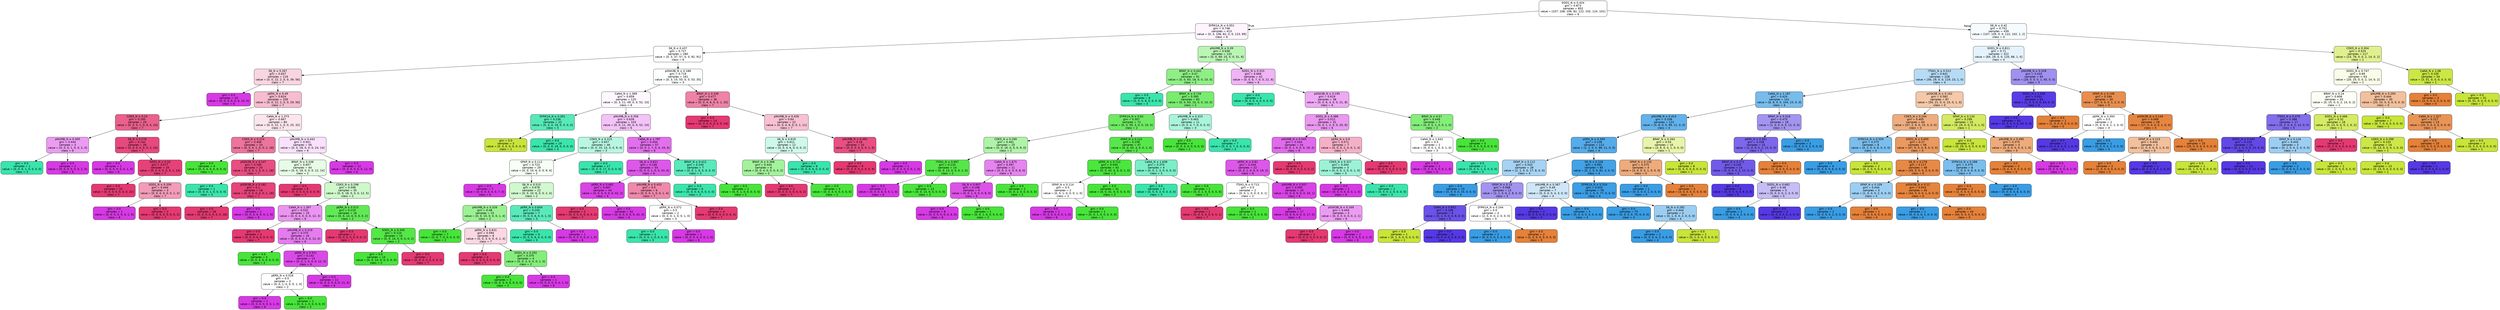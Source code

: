 digraph Tree {
node [shape=box, style="filled, rounded", color="black", fontname=helvetica] ;
edge [fontname=helvetica] ;
0 [label=<SOD1_N &le; 0.424<br/>gini = 0.873<br/>samples = 852<br/>value = [107, 108, 106, 82, 122, 102, 124, 101]<br/>class = 6>, fillcolor="#fffeff"] ;
1 [label=<DYRK1A_N &le; 0.551<br/>gini = 0.748<br/>samples = 413<br/>value = [0, 3, 106, 82, 0, 0, 123, 99]<br/>class = 6>, fillcolor="#fdf4fe"] ;
0 -> 1 [labeldistance=2.5, labelangle=45, headlabel="True"] ;
2 [label=<S6_N &le; 0.437<br/>gini = 0.727<br/>samples = 280<br/>value = [0, 3, 37, 57, 0, 0, 92, 91]<br/>class = 6>, fillcolor="#fffeff"] ;
1 -> 2 ;
3 [label=<S6_N &le; 0.267<br/>gini = 0.637<br/>samples = 119<br/>value = [0, 0, 22, 2, 0, 0, 39, 56]<br/>class = 7>, fillcolor="#f9d5e1"] ;
2 -> 3 ;
4 [label=<gini = 0.0<br/>samples = 10<br/>value = [0, 0, 0, 0, 0, 0, 10, 0]<br/>class = 6>, fillcolor="#d739e5"] ;
3 -> 4 ;
5 [label=<pERK_N &le; 0.49<br/>gini = 0.624<br/>samples = 109<br/>value = [0, 0, 22, 2, 0, 0, 29, 56]<br/>class = 7>, fillcolor="#f6bccf"] ;
3 -> 5 ;
6 [label=<CDK5_N &le; 0.24<br/>gini = 0.295<br/>samples = 29<br/>value = [0, 0, 0, 1, 0, 0, 4, 24]<br/>class = 7>, fillcolor="#ea618e"] ;
5 -> 6 ;
7 [label=<pNUMB_N &le; 0.305<br/>gini = 0.444<br/>samples = 3<br/>value = [0, 0, 0, 1, 0, 0, 2, 0]<br/>class = 6>, fillcolor="#eb9cf2"] ;
6 -> 7 ;
8 [label=<gini = 0.0<br/>samples = 1<br/>value = [0, 0, 0, 1, 0, 0, 0, 0]<br/>class = 3>, fillcolor="#39e5ac"] ;
7 -> 8 ;
9 [label=<gini = 0.0<br/>samples = 2<br/>value = [0, 0, 0, 0, 0, 0, 2, 0]<br/>class = 6>, fillcolor="#d739e5"] ;
7 -> 9 ;
10 [label=<S6_N &le; 0.278<br/>gini = 0.142<br/>samples = 26<br/>value = [0, 0, 0, 0, 0, 0, 2, 24]<br/>class = 7>, fillcolor="#e7497e"] ;
6 -> 10 ;
11 [label=<gini = 0.0<br/>samples = 1<br/>value = [0, 0, 0, 0, 0, 0, 1, 0]<br/>class = 6>, fillcolor="#d739e5"] ;
10 -> 11 ;
12 [label=<SOD1_N &le; 0.33<br/>gini = 0.077<br/>samples = 25<br/>value = [0, 0, 0, 0, 0, 0, 1, 24]<br/>class = 7>, fillcolor="#e64178"] ;
10 -> 12 ;
13 [label=<gini = 0.0<br/>samples = 22<br/>value = [0, 0, 0, 0, 0, 0, 0, 22]<br/>class = 7>, fillcolor="#e53972"] ;
12 -> 13 ;
14 [label=<SOD1_N &le; 0.339<br/>gini = 0.444<br/>samples = 3<br/>value = [0, 0, 0, 0, 0, 0, 1, 2]<br/>class = 7>, fillcolor="#f29cb8"] ;
12 -> 14 ;
15 [label=<gini = 0.0<br/>samples = 1<br/>value = [0, 0, 0, 0, 0, 0, 1, 0]<br/>class = 6>, fillcolor="#d739e5"] ;
14 -> 15 ;
16 [label=<gini = 0.0<br/>samples = 2<br/>value = [0, 0, 0, 0, 0, 0, 0, 2]<br/>class = 7>, fillcolor="#e53972"] ;
14 -> 16 ;
17 [label=<CaNA_N &le; 1.373<br/>gini = 0.667<br/>samples = 80<br/>value = [0, 0, 22, 1, 0, 0, 25, 32]<br/>class = 7>, fillcolor="#fce6ed"] ;
5 -> 17 ;
18 [label=<CDK5_N &le; 0.224<br/>gini = 0.406<br/>samples = 24<br/>value = [0, 0, 4, 1, 0, 0, 1, 18]<br/>class = 7>, fillcolor="#ed749c"] ;
17 -> 18 ;
19 [label=<gini = 0.0<br/>samples = 4<br/>value = [0, 0, 4, 0, 0, 0, 0, 0]<br/>class = 2>, fillcolor="#47e539"] ;
18 -> 19 ;
20 [label=<pGSK3B_N &le; 0.147<br/>gini = 0.185<br/>samples = 20<br/>value = [0, 0, 0, 1, 0, 0, 1, 18]<br/>class = 7>, fillcolor="#e84e81"] ;
18 -> 20 ;
21 [label=<gini = 0.0<br/>samples = 1<br/>value = [0, 0, 0, 1, 0, 0, 0, 0]<br/>class = 3>, fillcolor="#39e5ac"] ;
20 -> 21 ;
22 [label=<pGSK3B_N &le; 0.182<br/>gini = 0.1<br/>samples = 19<br/>value = [0, 0, 0, 0, 0, 0, 1, 18]<br/>class = 7>, fillcolor="#e6447a"] ;
20 -> 22 ;
23 [label=<gini = 0.0<br/>samples = 18<br/>value = [0, 0, 0, 0, 0, 0, 0, 18]<br/>class = 7>, fillcolor="#e53972"] ;
22 -> 23 ;
24 [label=<gini = 0.0<br/>samples = 1<br/>value = [0, 0, 0, 0, 0, 0, 1, 0]<br/>class = 6>, fillcolor="#d739e5"] ;
22 -> 24 ;
25 [label=<pNUMB_N &le; 0.442<br/>gini = 0.651<br/>samples = 56<br/>value = [0, 0, 18, 0, 0, 0, 24, 14]<br/>class = 6>, fillcolor="#f9e0fb"] ;
17 -> 25 ;
26 [label=<BRAF_N &le; 0.338<br/>gini = 0.657<br/>samples = 44<br/>value = [0, 0, 18, 0, 0, 0, 12, 14]<br/>class = 2>, fillcolor="#e6fce5"] ;
25 -> 26 ;
27 [label=<gini = 0.0<br/>samples = 9<br/>value = [0, 0, 0, 0, 0, 0, 0, 9]<br/>class = 7>, fillcolor="#e53972"] ;
26 -> 27 ;
28 [label=<CDK5_N &le; 0.298<br/>gini = 0.598<br/>samples = 35<br/>value = [0, 0, 18, 0, 0, 0, 12, 5]<br/>class = 2>, fillcolor="#cff8cb"] ;
26 -> 28 ;
29 [label=<CaNA_N &le; 1.397<br/>gini = 0.532<br/>samples = 19<br/>value = [0, 0, 4, 0, 0, 0, 12, 3]<br/>class = 6>, fillcolor="#ea95f1"] ;
28 -> 29 ;
30 [label=<gini = 0.0<br/>samples = 3<br/>value = [0, 0, 0, 0, 0, 0, 0, 3]<br/>class = 7>, fillcolor="#e53972"] ;
29 -> 30 ;
31 [label=<pNUMB_N &le; 0.319<br/>gini = 0.375<br/>samples = 16<br/>value = [0, 0, 4, 0, 0, 0, 12, 0]<br/>class = 6>, fillcolor="#e47bee"] ;
29 -> 31 ;
32 [label=<gini = 0.0<br/>samples = 3<br/>value = [0, 0, 3, 0, 0, 0, 0, 0]<br/>class = 2>, fillcolor="#47e539"] ;
31 -> 32 ;
33 [label=<pERK_N &le; 0.551<br/>gini = 0.142<br/>samples = 13<br/>value = [0, 0, 1, 0, 0, 0, 12, 0]<br/>class = 6>, fillcolor="#da49e7"] ;
31 -> 33 ;
34 [label=<pERK_N &le; 0.526<br/>gini = 0.5<br/>samples = 2<br/>value = [0, 0, 1, 0, 0, 0, 1, 0]<br/>class = 2>, fillcolor="#ffffff"] ;
33 -> 34 ;
35 [label=<gini = 0.0<br/>samples = 1<br/>value = [0, 0, 0, 0, 0, 0, 1, 0]<br/>class = 6>, fillcolor="#d739e5"] ;
34 -> 35 ;
36 [label=<gini = 0.0<br/>samples = 1<br/>value = [0, 0, 1, 0, 0, 0, 0, 0]<br/>class = 2>, fillcolor="#47e539"] ;
34 -> 36 ;
37 [label=<gini = 0.0<br/>samples = 11<br/>value = [0, 0, 0, 0, 0, 0, 11, 0]<br/>class = 6>, fillcolor="#d739e5"] ;
33 -> 37 ;
38 [label=<pERK_N &le; 0.513<br/>gini = 0.219<br/>samples = 16<br/>value = [0, 0, 14, 0, 0, 0, 0, 2]<br/>class = 2>, fillcolor="#61e955"] ;
28 -> 38 ;
39 [label=<gini = 0.0<br/>samples = 1<br/>value = [0, 0, 0, 0, 0, 0, 0, 1]<br/>class = 7>, fillcolor="#e53972"] ;
38 -> 39 ;
40 [label=<SOD1_N &le; 0.345<br/>gini = 0.124<br/>samples = 15<br/>value = [0, 0, 14, 0, 0, 0, 0, 1]<br/>class = 2>, fillcolor="#54e747"] ;
38 -> 40 ;
41 [label=<gini = 0.0<br/>samples = 14<br/>value = [0, 0, 14, 0, 0, 0, 0, 0]<br/>class = 2>, fillcolor="#47e539"] ;
40 -> 41 ;
42 [label=<gini = 0.0<br/>samples = 1<br/>value = [0, 0, 0, 0, 0, 0, 0, 1]<br/>class = 7>, fillcolor="#e53972"] ;
40 -> 42 ;
43 [label=<gini = 0.0<br/>samples = 12<br/>value = [0, 0, 0, 0, 0, 0, 12, 0]<br/>class = 6>, fillcolor="#d739e5"] ;
25 -> 43 ;
44 [label=<pGSK3B_N &le; 0.188<br/>gini = 0.719<br/>samples = 161<br/>value = [0, 3, 15, 55, 0, 0, 53, 35]<br/>class = 3>, fillcolor="#fbfffd"] ;
2 -> 44 ;
45 [label=<CaNA_N &le; 1.369<br/>gini = 0.659<br/>samples = 125<br/>value = [0, 3, 11, 49, 0, 0, 52, 10]<br/>class = 6>, fillcolor="#fdf7fe"] ;
44 -> 45 ;
46 [label=<DYRK1A_N &le; 0.301<br/>gini = 0.236<br/>samples = 22<br/>value = [0, 3, 0, 19, 0, 0, 0, 0]<br/>class = 3>, fillcolor="#58e9b9"] ;
45 -> 46 ;
47 [label=<gini = 0.0<br/>samples = 3<br/>value = [0, 3, 0, 0, 0, 0, 0, 0]<br/>class = 1>, fillcolor="#c8e539"] ;
46 -> 47 ;
48 [label=<gini = 0.0<br/>samples = 19<br/>value = [0, 0, 0, 19, 0, 0, 0, 0]<br/>class = 3>, fillcolor="#39e5ac"] ;
46 -> 48 ;
49 [label=<pNUMB_N &le; 0.356<br/>gini = 0.639<br/>samples = 103<br/>value = [0, 0, 11, 30, 0, 0, 52, 10]<br/>class = 6>, fillcolor="#f3c3f7"] ;
45 -> 49 ;
50 [label=<CDK5_N &le; 0.315<br/>gini = 0.657<br/>samples = 46<br/>value = [0, 0, 10, 23, 0, 0, 9, 4]<br/>class = 3>, fillcolor="#b8f6e1"] ;
49 -> 50 ;
51 [label=<GFAP_N &le; 0.112<br/>gini = 0.723<br/>samples = 29<br/>value = [0, 0, 10, 6, 0, 0, 9, 4]<br/>class = 2>, fillcolor="#f6fef5"] ;
50 -> 51 ;
52 [label=<gini = 0.0<br/>samples = 7<br/>value = [0, 0, 0, 0, 0, 0, 7, 0]<br/>class = 6>, fillcolor="#d739e5"] ;
51 -> 52 ;
53 [label=<S6_N &le; 0.515<br/>gini = 0.678<br/>samples = 22<br/>value = [0, 0, 10, 6, 0, 0, 2, 4]<br/>class = 2>, fillcolor="#d1f8ce"] ;
51 -> 53 ;
54 [label=<pNUMB_N &le; 0.326<br/>gini = 0.48<br/>samples = 15<br/>value = [0, 0, 10, 0, 0, 0, 1, 4]<br/>class = 2>, fillcolor="#9bf193"] ;
53 -> 54 ;
55 [label=<gini = 0.0<br/>samples = 7<br/>value = [0, 0, 7, 0, 0, 0, 0, 0]<br/>class = 2>, fillcolor="#47e539"] ;
54 -> 55 ;
56 [label=<pERK_N &le; 0.631<br/>gini = 0.594<br/>samples = 8<br/>value = [0, 0, 3, 0, 0, 0, 1, 4]<br/>class = 7>, fillcolor="#fad7e3"] ;
54 -> 56 ;
57 [label=<gini = 0.0<br/>samples = 4<br/>value = [0, 0, 0, 0, 0, 0, 0, 4]<br/>class = 7>, fillcolor="#e53972"] ;
56 -> 57 ;
58 [label=<SOD1_N &le; 0.292<br/>gini = 0.375<br/>samples = 4<br/>value = [0, 0, 3, 0, 0, 0, 1, 0]<br/>class = 2>, fillcolor="#84ee7b"] ;
56 -> 58 ;
59 [label=<gini = 0.0<br/>samples = 3<br/>value = [0, 0, 3, 0, 0, 0, 0, 0]<br/>class = 2>, fillcolor="#47e539"] ;
58 -> 59 ;
60 [label=<gini = 0.0<br/>samples = 1<br/>value = [0, 0, 0, 0, 0, 0, 1, 0]<br/>class = 6>, fillcolor="#d739e5"] ;
58 -> 60 ;
61 [label=<pERK_N &le; 0.654<br/>gini = 0.245<br/>samples = 7<br/>value = [0, 0, 0, 6, 0, 0, 1, 0]<br/>class = 3>, fillcolor="#5ae9ba"] ;
53 -> 61 ;
62 [label=<gini = 0.0<br/>samples = 6<br/>value = [0, 0, 0, 6, 0, 0, 0, 0]<br/>class = 3>, fillcolor="#39e5ac"] ;
61 -> 62 ;
63 [label=<gini = 0.0<br/>samples = 1<br/>value = [0, 0, 0, 0, 0, 0, 1, 0]<br/>class = 6>, fillcolor="#d739e5"] ;
61 -> 63 ;
64 [label=<gini = 0.0<br/>samples = 17<br/>value = [0, 0, 0, 17, 0, 0, 0, 0]<br/>class = 3>, fillcolor="#39e5ac"] ;
50 -> 64 ;
65 [label=<CaNA_N &le; 1.787<br/>gini = 0.404<br/>samples = 57<br/>value = [0, 0, 1, 7, 0, 0, 43, 6]<br/>class = 6>, fillcolor="#e270ec"] ;
49 -> 65 ;
66 [label=<S6_N &le; 0.621<br/>gini = 0.246<br/>samples = 50<br/>value = [0, 0, 0, 1, 0, 0, 43, 6]<br/>class = 6>, fillcolor="#dd58e9"] ;
65 -> 66 ;
67 [label=<pERK_N &le; 0.482<br/>gini = 0.087<br/>samples = 44<br/>value = [0, 0, 0, 0, 0, 0, 42, 2]<br/>class = 6>, fillcolor="#d942e6"] ;
66 -> 67 ;
68 [label=<gini = 0.0<br/>samples = 2<br/>value = [0, 0, 0, 0, 0, 0, 0, 2]<br/>class = 7>, fillcolor="#e53972"] ;
67 -> 68 ;
69 [label=<gini = 0.0<br/>samples = 42<br/>value = [0, 0, 0, 0, 0, 0, 42, 0]<br/>class = 6>, fillcolor="#d739e5"] ;
67 -> 69 ;
70 [label=<pNUMB_N &le; 0.433<br/>gini = 0.5<br/>samples = 6<br/>value = [0, 0, 0, 1, 0, 0, 1, 4]<br/>class = 7>, fillcolor="#ef88aa"] ;
66 -> 70 ;
71 [label=<pERK_N &le; 0.572<br/>gini = 0.5<br/>samples = 2<br/>value = [0, 0, 0, 1, 0, 0, 1, 0]<br/>class = 3>, fillcolor="#ffffff"] ;
70 -> 71 ;
72 [label=<gini = 0.0<br/>samples = 1<br/>value = [0, 0, 0, 1, 0, 0, 0, 0]<br/>class = 3>, fillcolor="#39e5ac"] ;
71 -> 72 ;
73 [label=<gini = 0.0<br/>samples = 1<br/>value = [0, 0, 0, 0, 0, 0, 1, 0]<br/>class = 6>, fillcolor="#d739e5"] ;
71 -> 73 ;
74 [label=<gini = 0.0<br/>samples = 4<br/>value = [0, 0, 0, 0, 0, 0, 0, 4]<br/>class = 7>, fillcolor="#e53972"] ;
70 -> 74 ;
75 [label=<BRAF_N &le; 0.412<br/>gini = 0.245<br/>samples = 7<br/>value = [0, 0, 1, 6, 0, 0, 0, 0]<br/>class = 3>, fillcolor="#5ae9ba"] ;
65 -> 75 ;
76 [label=<gini = 0.0<br/>samples = 6<br/>value = [0, 0, 0, 6, 0, 0, 0, 0]<br/>class = 3>, fillcolor="#39e5ac"] ;
75 -> 76 ;
77 [label=<gini = 0.0<br/>samples = 1<br/>value = [0, 0, 1, 0, 0, 0, 0, 0]<br/>class = 2>, fillcolor="#47e539"] ;
75 -> 77 ;
78 [label=<BRAF_N &le; 0.336<br/>gini = 0.477<br/>samples = 36<br/>value = [0, 0, 4, 6, 0, 0, 1, 25]<br/>class = 7>, fillcolor="#ef82a6"] ;
44 -> 78 ;
79 [label=<gini = 0.0<br/>samples = 14<br/>value = [0, 0, 0, 0, 0, 0, 0, 14]<br/>class = 7>, fillcolor="#e53972"] ;
78 -> 79 ;
80 [label=<pNUMB_N &le; 0.426<br/>gini = 0.64<br/>samples = 22<br/>value = [0, 0, 4, 6, 0, 0, 1, 11]<br/>class = 7>, fillcolor="#f7c1d3"] ;
78 -> 80 ;
81 [label=<S6_N &le; 0.619<br/>gini = 0.611<br/>samples = 12<br/>value = [0, 0, 4, 6, 0, 0, 0, 2]<br/>class = 3>, fillcolor="#cef8ea"] ;
80 -> 81 ;
82 [label=<BRAF_N &le; 0.368<br/>gini = 0.444<br/>samples = 6<br/>value = [0, 0, 4, 0, 0, 0, 0, 2]<br/>class = 2>, fillcolor="#a3f29c"] ;
81 -> 82 ;
83 [label=<gini = 0.0<br/>samples = 2<br/>value = [0, 0, 0, 0, 0, 0, 0, 2]<br/>class = 7>, fillcolor="#e53972"] ;
82 -> 83 ;
84 [label=<gini = 0.0<br/>samples = 4<br/>value = [0, 0, 4, 0, 0, 0, 0, 0]<br/>class = 2>, fillcolor="#47e539"] ;
82 -> 84 ;
85 [label=<gini = 0.0<br/>samples = 6<br/>value = [0, 0, 0, 6, 0, 0, 0, 0]<br/>class = 3>, fillcolor="#39e5ac"] ;
81 -> 85 ;
86 [label=<pNUMB_N &le; 0.491<br/>gini = 0.18<br/>samples = 10<br/>value = [0, 0, 0, 0, 0, 0, 1, 9]<br/>class = 7>, fillcolor="#e84f82"] ;
80 -> 86 ;
87 [label=<gini = 0.0<br/>samples = 9<br/>value = [0, 0, 0, 0, 0, 0, 0, 9]<br/>class = 7>, fillcolor="#e53972"] ;
86 -> 87 ;
88 [label=<gini = 0.0<br/>samples = 1<br/>value = [0, 0, 0, 0, 0, 0, 1, 0]<br/>class = 6>, fillcolor="#d739e5"] ;
86 -> 88 ;
89 [label=<pNUMB_N &le; 0.39<br/>gini = 0.638<br/>samples = 133<br/>value = [0, 0, 69, 25, 0, 0, 31, 8]<br/>class = 2>, fillcolor="#baf5b5"] ;
1 -> 89 ;
90 [label=<BRAF_N &le; 0.442<br/>gini = 0.47<br/>samples = 91<br/>value = [0, 0, 63, 18, 0, 0, 10, 0]<br/>class = 2>, fillcolor="#8eef85"] ;
89 -> 90 ;
91 [label=<gini = 0.0<br/>samples = 8<br/>value = [0, 0, 0, 8, 0, 0, 0, 0]<br/>class = 3>, fillcolor="#39e5ac"] ;
90 -> 91 ;
92 [label=<BRAF_N &le; 0.726<br/>gini = 0.395<br/>samples = 83<br/>value = [0, 0, 63, 10, 0, 0, 10, 0]<br/>class = 2>, fillcolor="#79ec6f"] ;
90 -> 92 ;
93 [label=<DYRK1A_N &le; 0.62<br/>gini = 0.307<br/>samples = 72<br/>value = [0, 0, 59, 3, 0, 0, 10, 0]<br/>class = 2>, fillcolor="#6eea63"] ;
92 -> 93 ;
94 [label=<CDK5_N &le; 0.299<br/>gini = 0.461<br/>samples = 25<br/>value = [0, 0, 16, 0, 0, 0, 9, 0]<br/>class = 2>, fillcolor="#aef4a8"] ;
93 -> 94 ;
95 [label=<ITSN1_N &le; 0.697<br/>gini = 0.133<br/>samples = 14<br/>value = [0, 0, 13, 0, 0, 0, 1, 0]<br/>class = 2>, fillcolor="#55e748"] ;
94 -> 95 ;
96 [label=<gini = 0.0<br/>samples = 1<br/>value = [0, 0, 0, 0, 0, 0, 1, 0]<br/>class = 6>, fillcolor="#d739e5"] ;
95 -> 96 ;
97 [label=<gini = 0.0<br/>samples = 13<br/>value = [0, 0, 13, 0, 0, 0, 0, 0]<br/>class = 2>, fillcolor="#47e539"] ;
95 -> 97 ;
98 [label=<CaNA_N &le; 1.675<br/>gini = 0.397<br/>samples = 11<br/>value = [0, 0, 3, 0, 0, 0, 8, 0]<br/>class = 6>, fillcolor="#e683ef"] ;
94 -> 98 ;
99 [label=<S6_N &le; 0.607<br/>gini = 0.198<br/>samples = 9<br/>value = [0, 0, 1, 0, 0, 0, 8, 0]<br/>class = 6>, fillcolor="#dc52e8"] ;
98 -> 99 ;
100 [label=<gini = 0.0<br/>samples = 8<br/>value = [0, 0, 0, 0, 0, 0, 8, 0]<br/>class = 6>, fillcolor="#d739e5"] ;
99 -> 100 ;
101 [label=<gini = 0.0<br/>samples = 1<br/>value = [0, 0, 1, 0, 0, 0, 0, 0]<br/>class = 2>, fillcolor="#47e539"] ;
99 -> 101 ;
102 [label=<gini = 0.0<br/>samples = 2<br/>value = [0, 0, 2, 0, 0, 0, 0, 0]<br/>class = 2>, fillcolor="#47e539"] ;
98 -> 102 ;
103 [label=<GFAP_N &le; 0.122<br/>gini = 0.158<br/>samples = 47<br/>value = [0, 0, 43, 3, 0, 0, 1, 0]<br/>class = 2>, fillcolor="#58e74b"] ;
93 -> 103 ;
104 [label=<pERK_N &le; 0.712<br/>gini = 0.045<br/>samples = 43<br/>value = [0, 0, 42, 0, 0, 0, 1, 0]<br/>class = 2>, fillcolor="#4be63e"] ;
103 -> 104 ;
105 [label=<GFAP_N &le; 0.114<br/>gini = 0.5<br/>samples = 2<br/>value = [0, 0, 1, 0, 0, 0, 1, 0]<br/>class = 2>, fillcolor="#ffffff"] ;
104 -> 105 ;
106 [label=<gini = 0.0<br/>samples = 1<br/>value = [0, 0, 0, 0, 0, 0, 1, 0]<br/>class = 6>, fillcolor="#d739e5"] ;
105 -> 106 ;
107 [label=<gini = 0.0<br/>samples = 1<br/>value = [0, 0, 1, 0, 0, 0, 0, 0]<br/>class = 2>, fillcolor="#47e539"] ;
105 -> 107 ;
108 [label=<gini = 0.0<br/>samples = 41<br/>value = [0, 0, 41, 0, 0, 0, 0, 0]<br/>class = 2>, fillcolor="#47e539"] ;
104 -> 108 ;
109 [label=<CaNA_N &le; 1.638<br/>gini = 0.375<br/>samples = 4<br/>value = [0, 0, 1, 3, 0, 0, 0, 0]<br/>class = 3>, fillcolor="#7beec8"] ;
103 -> 109 ;
110 [label=<gini = 0.0<br/>samples = 3<br/>value = [0, 0, 0, 3, 0, 0, 0, 0]<br/>class = 3>, fillcolor="#39e5ac"] ;
109 -> 110 ;
111 [label=<gini = 0.0<br/>samples = 1<br/>value = [0, 0, 1, 0, 0, 0, 0, 0]<br/>class = 2>, fillcolor="#47e539"] ;
109 -> 111 ;
112 [label=<pNUMB_N &le; 0.323<br/>gini = 0.463<br/>samples = 11<br/>value = [0, 0, 4, 7, 0, 0, 0, 0]<br/>class = 3>, fillcolor="#aaf4db"] ;
92 -> 112 ;
113 [label=<gini = 0.0<br/>samples = 4<br/>value = [0, 0, 4, 0, 0, 0, 0, 0]<br/>class = 2>, fillcolor="#47e539"] ;
112 -> 113 ;
114 [label=<gini = 0.0<br/>samples = 7<br/>value = [0, 0, 0, 7, 0, 0, 0, 0]<br/>class = 3>, fillcolor="#39e5ac"] ;
112 -> 114 ;
115 [label=<SOD1_N &le; 0.315<br/>gini = 0.666<br/>samples = 42<br/>value = [0, 0, 6, 7, 0, 0, 21, 8]<br/>class = 6>, fillcolor="#f0b3f5"] ;
89 -> 115 ;
116 [label=<gini = 0.0<br/>samples = 4<br/>value = [0, 0, 0, 4, 0, 0, 0, 0]<br/>class = 3>, fillcolor="#39e5ac"] ;
115 -> 116 ;
117 [label=<pGSK3B_N &le; 0.195<br/>gini = 0.619<br/>samples = 38<br/>value = [0, 0, 6, 3, 0, 0, 21, 8]<br/>class = 6>, fillcolor="#eea9f4"] ;
115 -> 117 ;
118 [label=<SOD1_N &le; 0.386<br/>gini = 0.512<br/>samples = 31<br/>value = [0, 0, 1, 2, 0, 0, 20, 8]<br/>class = 6>, fillcolor="#ea98f1"] ;
117 -> 118 ;
119 [label=<pNUMB_N &le; 0.543<br/>gini = 0.344<br/>samples = 24<br/>value = [0, 0, 1, 0, 0, 0, 19, 4]<br/>class = 6>, fillcolor="#e16aec"] ;
118 -> 119 ;
120 [label=<pERK_N &le; 0.81<br/>gini = 0.244<br/>samples = 22<br/>value = [0, 0, 1, 0, 0, 0, 19, 2]<br/>class = 6>, fillcolor="#dd57e9"] ;
119 -> 120 ;
121 [label=<ITSN1_N &le; 0.713<br/>gini = 0.5<br/>samples = 2<br/>value = [0, 0, 1, 0, 0, 0, 0, 1]<br/>class = 2>, fillcolor="#ffffff"] ;
120 -> 121 ;
122 [label=<gini = 0.0<br/>samples = 1<br/>value = [0, 0, 0, 0, 0, 0, 0, 1]<br/>class = 7>, fillcolor="#e53972"] ;
121 -> 122 ;
123 [label=<gini = 0.0<br/>samples = 1<br/>value = [0, 0, 1, 0, 0, 0, 0, 0]<br/>class = 2>, fillcolor="#47e539"] ;
121 -> 123 ;
124 [label=<pNUMB_N &le; 0.507<br/>gini = 0.095<br/>samples = 20<br/>value = [0, 0, 0, 0, 0, 0, 19, 1]<br/>class = 6>, fillcolor="#d943e6"] ;
120 -> 124 ;
125 [label=<gini = 0.0<br/>samples = 17<br/>value = [0, 0, 0, 0, 0, 0, 17, 0]<br/>class = 6>, fillcolor="#d739e5"] ;
124 -> 125 ;
126 [label=<pGSK3B_N &le; 0.169<br/>gini = 0.444<br/>samples = 3<br/>value = [0, 0, 0, 0, 0, 0, 2, 1]<br/>class = 6>, fillcolor="#eb9cf2"] ;
124 -> 126 ;
127 [label=<gini = 0.0<br/>samples = 1<br/>value = [0, 0, 0, 0, 0, 0, 0, 1]<br/>class = 7>, fillcolor="#e53972"] ;
126 -> 127 ;
128 [label=<gini = 0.0<br/>samples = 2<br/>value = [0, 0, 0, 0, 0, 0, 2, 0]<br/>class = 6>, fillcolor="#d739e5"] ;
126 -> 128 ;
129 [label=<gini = 0.0<br/>samples = 2<br/>value = [0, 0, 0, 0, 0, 0, 0, 2]<br/>class = 7>, fillcolor="#e53972"] ;
119 -> 129 ;
130 [label=<pERK_N &le; 0.9<br/>gini = 0.571<br/>samples = 7<br/>value = [0, 0, 0, 2, 0, 0, 1, 4]<br/>class = 7>, fillcolor="#f5b0c7"] ;
118 -> 130 ;
131 [label=<CDK5_N &le; 0.327<br/>gini = 0.444<br/>samples = 3<br/>value = [0, 0, 0, 2, 0, 0, 1, 0]<br/>class = 3>, fillcolor="#9cf2d6"] ;
130 -> 131 ;
132 [label=<gini = 0.0<br/>samples = 1<br/>value = [0, 0, 0, 0, 0, 0, 1, 0]<br/>class = 6>, fillcolor="#d739e5"] ;
131 -> 132 ;
133 [label=<gini = 0.0<br/>samples = 2<br/>value = [0, 0, 0, 2, 0, 0, 0, 0]<br/>class = 3>, fillcolor="#39e5ac"] ;
131 -> 133 ;
134 [label=<gini = 0.0<br/>samples = 4<br/>value = [0, 0, 0, 0, 0, 0, 0, 4]<br/>class = 7>, fillcolor="#e53972"] ;
130 -> 134 ;
135 [label=<BRAF_N &le; 0.57<br/>gini = 0.449<br/>samples = 7<br/>value = [0, 0, 5, 1, 0, 0, 1, 0]<br/>class = 2>, fillcolor="#84ee7b"] ;
117 -> 135 ;
136 [label=<CaNA_N &le; 1.642<br/>gini = 0.5<br/>samples = 2<br/>value = [0, 0, 0, 1, 0, 0, 1, 0]<br/>class = 3>, fillcolor="#ffffff"] ;
135 -> 136 ;
137 [label=<gini = 0.0<br/>samples = 1<br/>value = [0, 0, 0, 0, 0, 0, 1, 0]<br/>class = 6>, fillcolor="#d739e5"] ;
136 -> 137 ;
138 [label=<gini = 0.0<br/>samples = 1<br/>value = [0, 0, 0, 1, 0, 0, 0, 0]<br/>class = 3>, fillcolor="#39e5ac"] ;
136 -> 138 ;
139 [label=<gini = 0.0<br/>samples = 5<br/>value = [0, 0, 5, 0, 0, 0, 0, 0]<br/>class = 2>, fillcolor="#47e539"] ;
135 -> 139 ;
140 [label=<S6_N &le; 0.42<br/>gini = 0.752<br/>samples = 439<br/>value = [107, 105, 0, 0, 122, 102, 1, 2]<br/>class = 4>, fillcolor="#f6fbfe"] ;
0 -> 140 [labeldistance=2.5, labelangle=-45, headlabel="False"] ;
141 [label=<SOD1_N &le; 0.811<br/>gini = 0.71<br/>samples = 322<br/>value = [84, 29, 0, 0, 120, 88, 1, 0]<br/>class = 4>, fillcolor="#e4f2fb"] ;
140 -> 141 ;
142 [label=<ITSN1_N &le; 0.513<br/>gini = 0.641<br/>samples = 228<br/>value = [56, 29, 0, 0, 119, 23, 1, 0]<br/>class = 4>, fillcolor="#b6dbf5"] ;
141 -> 142 ;
143 [label=<CaNA_N &le; 1.187<br/>gini = 0.424<br/>samples = 141<br/>value = [6, 8, 0, 0, 104, 23, 0, 0]<br/>class = 4>, fillcolor="#77bced"] ;
142 -> 143 ;
144 [label=<pNUMB_N &le; 0.414<br/>gini = 0.338<br/>samples = 123<br/>value = [5, 8, 0, 0, 99, 11, 0, 0]<br/>class = 4>, fillcolor="#63b2eb"] ;
143 -> 144 ;
145 [label=<pERK_N &le; 0.309<br/>gini = 0.238<br/>samples = 113<br/>value = [2, 2, 0, 0, 98, 11, 0, 0]<br/>class = 4>, fillcolor="#56abe9"] ;
144 -> 145 ;
146 [label=<GFAP_N &le; 0.112<br/>gini = 0.543<br/>samples = 28<br/>value = [2, 1, 0, 0, 17, 8, 0, 0]<br/>class = 4>, fillcolor="#a6d3f3"] ;
145 -> 146 ;
147 [label=<gini = 0.0<br/>samples = 15<br/>value = [0, 0, 0, 0, 15, 0, 0, 0]<br/>class = 4>, fillcolor="#399de5"] ;
146 -> 147 ;
148 [label=<GFAP_N &le; 0.13<br/>gini = 0.568<br/>samples = 13<br/>value = [2, 1, 0, 0, 2, 8, 0, 0]<br/>class = 5>, fillcolor="#a393f1"] ;
146 -> 148 ;
149 [label=<CaNA_N &le; 0.852<br/>gini = 0.198<br/>samples = 9<br/>value = [0, 1, 0, 0, 0, 8, 0, 0]<br/>class = 5>, fillcolor="#6b52e8"] ;
148 -> 149 ;
150 [label=<gini = 0.0<br/>samples = 1<br/>value = [0, 1, 0, 0, 0, 0, 0, 0]<br/>class = 1>, fillcolor="#c8e539"] ;
149 -> 150 ;
151 [label=<gini = 0.0<br/>samples = 8<br/>value = [0, 0, 0, 0, 0, 8, 0, 0]<br/>class = 5>, fillcolor="#5639e5"] ;
149 -> 151 ;
152 [label=<DYRK1A_N &le; 0.244<br/>gini = 0.5<br/>samples = 4<br/>value = [2, 0, 0, 0, 2, 0, 0, 0]<br/>class = 0>, fillcolor="#ffffff"] ;
148 -> 152 ;
153 [label=<gini = 0.0<br/>samples = 2<br/>value = [0, 0, 0, 0, 2, 0, 0, 0]<br/>class = 4>, fillcolor="#399de5"] ;
152 -> 153 ;
154 [label=<gini = 0.0<br/>samples = 2<br/>value = [2, 0, 0, 0, 0, 0, 0, 0]<br/>class = 0>, fillcolor="#e58139"] ;
152 -> 154 ;
155 [label=<S6_N &le; 0.226<br/>gini = 0.091<br/>samples = 85<br/>value = [0, 1, 0, 0, 81, 3, 0, 0]<br/>class = 4>, fillcolor="#43a2e6"] ;
145 -> 155 ;
156 [label=<pNUMB_N &le; 0.367<br/>gini = 0.49<br/>samples = 7<br/>value = [0, 0, 0, 0, 4, 3, 0, 0]<br/>class = 4>, fillcolor="#cee6f8"] ;
155 -> 156 ;
157 [label=<gini = 0.0<br/>samples = 3<br/>value = [0, 0, 0, 0, 0, 3, 0, 0]<br/>class = 5>, fillcolor="#5639e5"] ;
156 -> 157 ;
158 [label=<gini = 0.0<br/>samples = 4<br/>value = [0, 0, 0, 0, 4, 0, 0, 0]<br/>class = 4>, fillcolor="#399de5"] ;
156 -> 158 ;
159 [label=<DYRK1A_N &le; 0.334<br/>gini = 0.025<br/>samples = 78<br/>value = [0, 1, 0, 0, 77, 0, 0, 0]<br/>class = 4>, fillcolor="#3c9ee5"] ;
155 -> 159 ;
160 [label=<gini = 0.0<br/>samples = 75<br/>value = [0, 0, 0, 0, 75, 0, 0, 0]<br/>class = 4>, fillcolor="#399de5"] ;
159 -> 160 ;
161 [label=<S6_N &le; 0.282<br/>gini = 0.444<br/>samples = 3<br/>value = [0, 1, 0, 0, 2, 0, 0, 0]<br/>class = 4>, fillcolor="#9ccef2"] ;
159 -> 161 ;
162 [label=<gini = 0.0<br/>samples = 2<br/>value = [0, 0, 0, 0, 2, 0, 0, 0]<br/>class = 4>, fillcolor="#399de5"] ;
161 -> 162 ;
163 [label=<gini = 0.0<br/>samples = 1<br/>value = [0, 1, 0, 0, 0, 0, 0, 0]<br/>class = 1>, fillcolor="#c8e539"] ;
161 -> 163 ;
164 [label=<BRAF_N &le; 0.263<br/>gini = 0.54<br/>samples = 10<br/>value = [3, 6, 0, 0, 1, 0, 0, 0]<br/>class = 1>, fillcolor="#e7f4aa"] ;
144 -> 164 ;
165 [label=<GFAP_N &le; 0.135<br/>gini = 0.375<br/>samples = 4<br/>value = [3, 0, 0, 0, 1, 0, 0, 0]<br/>class = 0>, fillcolor="#eeab7b"] ;
164 -> 165 ;
166 [label=<gini = 0.0<br/>samples = 1<br/>value = [0, 0, 0, 0, 1, 0, 0, 0]<br/>class = 4>, fillcolor="#399de5"] ;
165 -> 166 ;
167 [label=<gini = 0.0<br/>samples = 3<br/>value = [3, 0, 0, 0, 0, 0, 0, 0]<br/>class = 0>, fillcolor="#e58139"] ;
165 -> 167 ;
168 [label=<gini = 0.0<br/>samples = 6<br/>value = [0, 6, 0, 0, 0, 0, 0, 0]<br/>class = 1>, fillcolor="#c8e539"] ;
164 -> 168 ;
169 [label=<BRAF_N &le; 0.318<br/>gini = 0.475<br/>samples = 18<br/>value = [1, 0, 0, 0, 5, 12, 0, 0]<br/>class = 5>, fillcolor="#a494f1"] ;
143 -> 169 ;
170 [label=<pERK_N &le; 0.361<br/>gini = 0.338<br/>samples = 15<br/>value = [1, 0, 0, 0, 2, 12, 0, 0]<br/>class = 5>, fillcolor="#7d67eb"] ;
169 -> 170 ;
171 [label=<BRAF_N &le; 0.272<br/>gini = 0.245<br/>samples = 14<br/>value = [0, 0, 0, 0, 2, 12, 0, 0]<br/>class = 5>, fillcolor="#725ae9"] ;
170 -> 171 ;
172 [label=<gini = 0.0<br/>samples = 9<br/>value = [0, 0, 0, 0, 0, 9, 0, 0]<br/>class = 5>, fillcolor="#5639e5"] ;
171 -> 172 ;
173 [label=<SOD1_N &le; 0.682<br/>gini = 0.48<br/>samples = 5<br/>value = [0, 0, 0, 0, 2, 3, 0, 0]<br/>class = 5>, fillcolor="#c7bdf6"] ;
171 -> 173 ;
174 [label=<gini = 0.0<br/>samples = 2<br/>value = [0, 0, 0, 0, 2, 0, 0, 0]<br/>class = 4>, fillcolor="#399de5"] ;
173 -> 174 ;
175 [label=<gini = 0.0<br/>samples = 3<br/>value = [0, 0, 0, 0, 0, 3, 0, 0]<br/>class = 5>, fillcolor="#5639e5"] ;
173 -> 175 ;
176 [label=<gini = 0.0<br/>samples = 1<br/>value = [1, 0, 0, 0, 0, 0, 0, 0]<br/>class = 0>, fillcolor="#e58139"] ;
170 -> 176 ;
177 [label=<gini = 0.0<br/>samples = 3<br/>value = [0, 0, 0, 0, 3, 0, 0, 0]<br/>class = 4>, fillcolor="#399de5"] ;
169 -> 177 ;
178 [label=<pGSK3B_N &le; 0.162<br/>gini = 0.582<br/>samples = 87<br/>value = [50, 21, 0, 0, 15, 0, 1, 0]<br/>class = 0>, fillcolor="#f4c8a8"] ;
142 -> 178 ;
179 [label=<CDK5_N &le; 0.244<br/>gini = 0.405<br/>samples = 64<br/>value = [47, 2, 0, 0, 15, 0, 0, 0]<br/>class = 0>, fillcolor="#eead7e"] ;
178 -> 179 ;
180 [label=<DYRK1A_N &le; 0.359<br/>gini = 0.375<br/>samples = 8<br/>value = [0, 2, 0, 0, 6, 0, 0, 0]<br/>class = 4>, fillcolor="#7bbeee"] ;
179 -> 180 ;
181 [label=<gini = 0.0<br/>samples = 6<br/>value = [0, 0, 0, 0, 6, 0, 0, 0]<br/>class = 4>, fillcolor="#399de5"] ;
180 -> 181 ;
182 [label=<gini = 0.0<br/>samples = 2<br/>value = [0, 2, 0, 0, 0, 0, 0, 0]<br/>class = 1>, fillcolor="#c8e539"] ;
180 -> 182 ;
183 [label=<SOD1_N &le; 0.695<br/>gini = 0.27<br/>samples = 56<br/>value = [47, 0, 0, 0, 9, 0, 0, 0]<br/>class = 0>, fillcolor="#ea995f"] ;
179 -> 183 ;
184 [label=<S6_N &le; 0.278<br/>gini = 0.117<br/>samples = 48<br/>value = [45, 0, 0, 0, 3, 0, 0, 0]<br/>class = 0>, fillcolor="#e78946"] ;
183 -> 184 ;
185 [label=<GFAP_N &le; 0.109<br/>gini = 0.444<br/>samples = 3<br/>value = [1, 0, 0, 0, 2, 0, 0, 0]<br/>class = 4>, fillcolor="#9ccef2"] ;
184 -> 185 ;
186 [label=<gini = 0.0<br/>samples = 2<br/>value = [0, 0, 0, 0, 2, 0, 0, 0]<br/>class = 4>, fillcolor="#399de5"] ;
185 -> 186 ;
187 [label=<gini = 0.0<br/>samples = 1<br/>value = [1, 0, 0, 0, 0, 0, 0, 0]<br/>class = 0>, fillcolor="#e58139"] ;
185 -> 187 ;
188 [label=<pGSK3B_N &le; 0.12<br/>gini = 0.043<br/>samples = 45<br/>value = [44, 0, 0, 0, 1, 0, 0, 0]<br/>class = 0>, fillcolor="#e6843d"] ;
184 -> 188 ;
189 [label=<gini = 0.0<br/>samples = 1<br/>value = [0, 0, 0, 0, 1, 0, 0, 0]<br/>class = 4>, fillcolor="#399de5"] ;
188 -> 189 ;
190 [label=<gini = 0.0<br/>samples = 44<br/>value = [44, 0, 0, 0, 0, 0, 0, 0]<br/>class = 0>, fillcolor="#e58139"] ;
188 -> 190 ;
191 [label=<DYRK1A_N &le; 0.288<br/>gini = 0.375<br/>samples = 8<br/>value = [2, 0, 0, 0, 6, 0, 0, 0]<br/>class = 4>, fillcolor="#7bbeee"] ;
183 -> 191 ;
192 [label=<gini = 0.0<br/>samples = 2<br/>value = [2, 0, 0, 0, 0, 0, 0, 0]<br/>class = 0>, fillcolor="#e58139"] ;
191 -> 192 ;
193 [label=<gini = 0.0<br/>samples = 6<br/>value = [0, 0, 0, 0, 6, 0, 0, 0]<br/>class = 4>, fillcolor="#399de5"] ;
191 -> 193 ;
194 [label=<GFAP_N &le; 0.133<br/>gini = 0.299<br/>samples = 23<br/>value = [3, 19, 0, 0, 0, 0, 1, 0]<br/>class = 1>, fillcolor="#d3ea61"] ;
178 -> 194 ;
195 [label=<gini = 0.0<br/>samples = 19<br/>value = [0, 19, 0, 0, 0, 0, 0, 0]<br/>class = 1>, fillcolor="#c8e539"] ;
194 -> 195 ;
196 [label=<pNUMB_N &le; 0.495<br/>gini = 0.375<br/>samples = 4<br/>value = [3, 0, 0, 0, 0, 0, 1, 0]<br/>class = 0>, fillcolor="#eeab7b"] ;
194 -> 196 ;
197 [label=<gini = 0.0<br/>samples = 3<br/>value = [3, 0, 0, 0, 0, 0, 0, 0]<br/>class = 0>, fillcolor="#e58139"] ;
196 -> 197 ;
198 [label=<gini = 0.0<br/>samples = 1<br/>value = [0, 0, 0, 0, 0, 0, 1, 0]<br/>class = 6>, fillcolor="#d739e5"] ;
196 -> 198 ;
199 [label=<pNUMB_N &le; 0.328<br/>gini = 0.433<br/>samples = 94<br/>value = [28, 0, 0, 0, 1, 65, 0, 0]<br/>class = 5>, fillcolor="#a090f0"] ;
141 -> 199 ;
200 [label=<SOD1_N &le; 1.458<br/>gini = 0.031<br/>samples = 64<br/>value = [1, 0, 0, 0, 0, 63, 0, 0]<br/>class = 5>, fillcolor="#593ce5"] ;
199 -> 200 ;
201 [label=<gini = 0.0<br/>samples = 63<br/>value = [0, 0, 0, 0, 0, 63, 0, 0]<br/>class = 5>, fillcolor="#5639e5"] ;
200 -> 201 ;
202 [label=<gini = 0.0<br/>samples = 1<br/>value = [1, 0, 0, 0, 0, 0, 0, 0]<br/>class = 0>, fillcolor="#e58139"] ;
200 -> 202 ;
203 [label=<GFAP_N &le; 0.106<br/>gini = 0.184<br/>samples = 30<br/>value = [27, 0, 0, 0, 1, 2, 0, 0]<br/>class = 0>, fillcolor="#e88e4e"] ;
199 -> 203 ;
204 [label=<pERK_N &le; 0.393<br/>gini = 0.5<br/>samples = 2<br/>value = [0, 0, 0, 0, 1, 1, 0, 0]<br/>class = 4>, fillcolor="#ffffff"] ;
203 -> 204 ;
205 [label=<gini = 0.0<br/>samples = 1<br/>value = [0, 0, 0, 0, 0, 1, 0, 0]<br/>class = 5>, fillcolor="#5639e5"] ;
204 -> 205 ;
206 [label=<gini = 0.0<br/>samples = 1<br/>value = [0, 0, 0, 0, 1, 0, 0, 0]<br/>class = 4>, fillcolor="#399de5"] ;
204 -> 206 ;
207 [label=<pGSK3B_N &le; 0.145<br/>gini = 0.069<br/>samples = 28<br/>value = [27, 0, 0, 0, 0, 1, 0, 0]<br/>class = 0>, fillcolor="#e68640"] ;
203 -> 207 ;
208 [label=<GFAP_N &le; 0.123<br/>gini = 0.444<br/>samples = 3<br/>value = [2, 0, 0, 0, 0, 1, 0, 0]<br/>class = 0>, fillcolor="#f2c09c"] ;
207 -> 208 ;
209 [label=<gini = 0.0<br/>samples = 2<br/>value = [2, 0, 0, 0, 0, 0, 0, 0]<br/>class = 0>, fillcolor="#e58139"] ;
208 -> 209 ;
210 [label=<gini = 0.0<br/>samples = 1<br/>value = [0, 0, 0, 0, 0, 1, 0, 0]<br/>class = 5>, fillcolor="#5639e5"] ;
208 -> 210 ;
211 [label=<gini = 0.0<br/>samples = 25<br/>value = [25, 0, 0, 0, 0, 0, 0, 0]<br/>class = 0>, fillcolor="#e58139"] ;
207 -> 211 ;
212 [label=<CDK5_N &le; 0.304<br/>gini = 0.525<br/>samples = 117<br/>value = [23, 76, 0, 0, 2, 14, 0, 2]<br/>class = 1>, fillcolor="#e0f08f"] ;
140 -> 212 ;
213 [label=<SOD1_N &le; 0.747<br/>gini = 0.69<br/>samples = 63<br/>value = [20, 25, 0, 0, 2, 14, 0, 2]<br/>class = 1>, fillcolor="#f9fce8"] ;
212 -> 213 ;
214 [label=<BRAF_N &le; 0.24<br/>gini = 0.606<br/>samples = 33<br/>value = [0, 15, 0, 0, 2, 14, 0, 2]<br/>class = 1>, fillcolor="#fcfef5"] ;
213 -> 214 ;
215 [label=<ITSN1_N &le; 0.478<br/>gini = 0.388<br/>samples = 17<br/>value = [0, 2, 0, 0, 2, 13, 0, 0]<br/>class = 5>, fillcolor="#836eec"] ;
214 -> 215 ;
216 [label=<SOD1_N &le; 0.445<br/>gini = 0.133<br/>samples = 14<br/>value = [0, 1, 0, 0, 0, 13, 0, 0]<br/>class = 5>, fillcolor="#6348e7"] ;
215 -> 216 ;
217 [label=<gini = 0.0<br/>samples = 1<br/>value = [0, 1, 0, 0, 0, 0, 0, 0]<br/>class = 1>, fillcolor="#c8e539"] ;
216 -> 217 ;
218 [label=<gini = 0.0<br/>samples = 13<br/>value = [0, 0, 0, 0, 0, 13, 0, 0]<br/>class = 5>, fillcolor="#5639e5"] ;
216 -> 218 ;
219 [label=<GFAP_N &le; 0.116<br/>gini = 0.444<br/>samples = 3<br/>value = [0, 1, 0, 0, 2, 0, 0, 0]<br/>class = 4>, fillcolor="#9ccef2"] ;
215 -> 219 ;
220 [label=<gini = 0.0<br/>samples = 2<br/>value = [0, 0, 0, 0, 2, 0, 0, 0]<br/>class = 4>, fillcolor="#399de5"] ;
219 -> 220 ;
221 [label=<gini = 0.0<br/>samples = 1<br/>value = [0, 1, 0, 0, 0, 0, 0, 0]<br/>class = 1>, fillcolor="#c8e539"] ;
219 -> 221 ;
222 [label=<SOD1_N &le; 0.466<br/>gini = 0.32<br/>samples = 16<br/>value = [0, 13, 0, 0, 0, 1, 0, 2]<br/>class = 1>, fillcolor="#d4eb63"] ;
214 -> 222 ;
223 [label=<gini = 0.0<br/>samples = 2<br/>value = [0, 0, 0, 0, 0, 0, 0, 2]<br/>class = 7>, fillcolor="#e53972"] ;
222 -> 223 ;
224 [label=<CDK5_N &le; 0.299<br/>gini = 0.133<br/>samples = 14<br/>value = [0, 13, 0, 0, 0, 1, 0, 0]<br/>class = 1>, fillcolor="#cce748"] ;
222 -> 224 ;
225 [label=<gini = 0.0<br/>samples = 13<br/>value = [0, 13, 0, 0, 0, 0, 0, 0]<br/>class = 1>, fillcolor="#c8e539"] ;
224 -> 225 ;
226 [label=<gini = 0.0<br/>samples = 1<br/>value = [0, 0, 0, 0, 0, 1, 0, 0]<br/>class = 5>, fillcolor="#5639e5"] ;
224 -> 226 ;
227 [label=<pNUMB_N &le; 0.293<br/>gini = 0.444<br/>samples = 30<br/>value = [20, 10, 0, 0, 0, 0, 0, 0]<br/>class = 0>, fillcolor="#f2c09c"] ;
213 -> 227 ;
228 [label=<gini = 0.0<br/>samples = 7<br/>value = [0, 7, 0, 0, 0, 0, 0, 0]<br/>class = 1>, fillcolor="#c8e539"] ;
227 -> 228 ;
229 [label=<CaNA_N &le; 1.327<br/>gini = 0.227<br/>samples = 23<br/>value = [20, 3, 0, 0, 0, 0, 0, 0]<br/>class = 0>, fillcolor="#e99457"] ;
227 -> 229 ;
230 [label=<gini = 0.0<br/>samples = 20<br/>value = [20, 0, 0, 0, 0, 0, 0, 0]<br/>class = 0>, fillcolor="#e58139"] ;
229 -> 230 ;
231 [label=<gini = 0.0<br/>samples = 3<br/>value = [0, 3, 0, 0, 0, 0, 0, 0]<br/>class = 1>, fillcolor="#c8e539"] ;
229 -> 231 ;
232 [label=<CaNA_N &le; 1.08<br/>gini = 0.105<br/>samples = 54<br/>value = [3, 51, 0, 0, 0, 0, 0, 0]<br/>class = 1>, fillcolor="#cbe745"] ;
212 -> 232 ;
233 [label=<gini = 0.0<br/>samples = 3<br/>value = [3, 0, 0, 0, 0, 0, 0, 0]<br/>class = 0>, fillcolor="#e58139"] ;
232 -> 233 ;
234 [label=<gini = 0.0<br/>samples = 51<br/>value = [0, 51, 0, 0, 0, 0, 0, 0]<br/>class = 1>, fillcolor="#c8e539"] ;
232 -> 234 ;
}